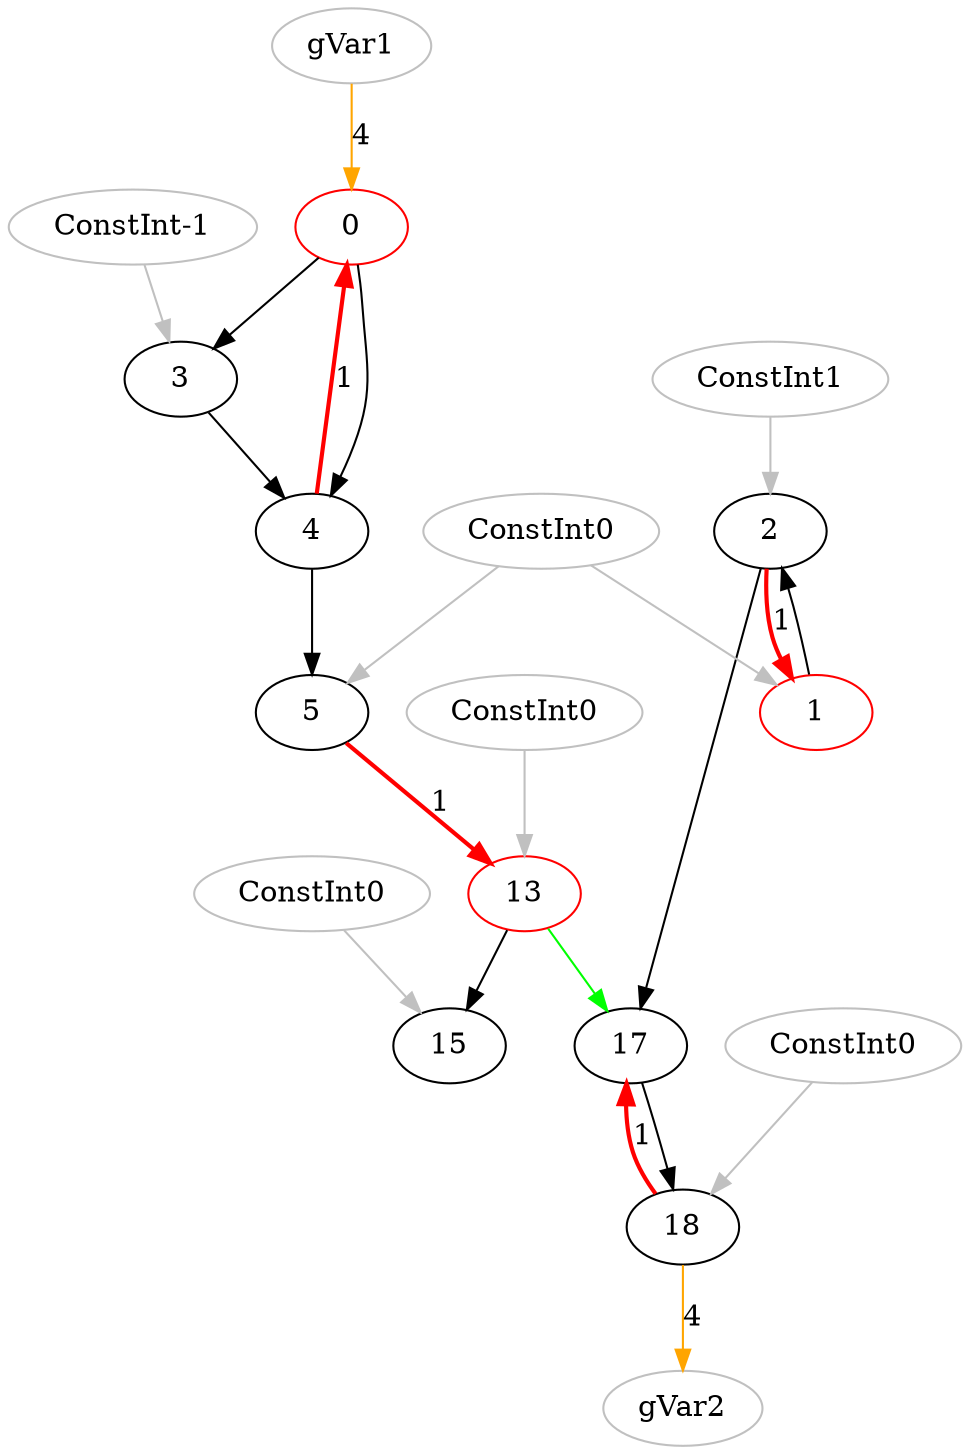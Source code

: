 digraph loop_22 { 
{
0 [color=red, label="0"];

1 [color=red, label="1"];

2 [color=black, label="2"];

3 [color=black, label="3"];

4 [color=black, label="4"];

5 [color=black, label="5"];

6 [color=gray, label="gVar1"];

9 [color=gray, label="ConstInt0"];

10 [color=gray, label="ConstInt1"];

11 [color=gray, label="ConstInt-1"];

112 [color=gray, label="gVar2"];

13 [color=red, label="13"];

14 [color=gray, label="ConstInt0"];

15 [color=black, label="15"];

16 [color=gray, label="ConstInt0"];

17 [color=black, label="17"];

18 [color=black, label="18"];

19 [color=gray, label="ConstInt0"];
4 -> 0 [style=bold, color=red, label=1] 
6 -> 0 [color=orange, label=4] 
2 -> 1 [style=bold, color=red, label=1] 
9 -> 1 [color=gray]
1 -> 2
10 -> 2 [color=gray]
0 -> 3
11 -> 3 [color=gray]
3 -> 4
0 -> 4
4 -> 5
9 -> 5 [color=gray]
5 -> 13 [style=bold, color=red, label=1] 
14 -> 13 [color=gray]
13 -> 15
16 -> 15 [color=gray]
2 -> 17
18 -> 17 [style=bold, color=red, label=1] 
13 -> 17 [color=green ]
17 -> 18
19 -> 18 [color=gray]
18 -> 112 [color=orange, label=4] 

}

}